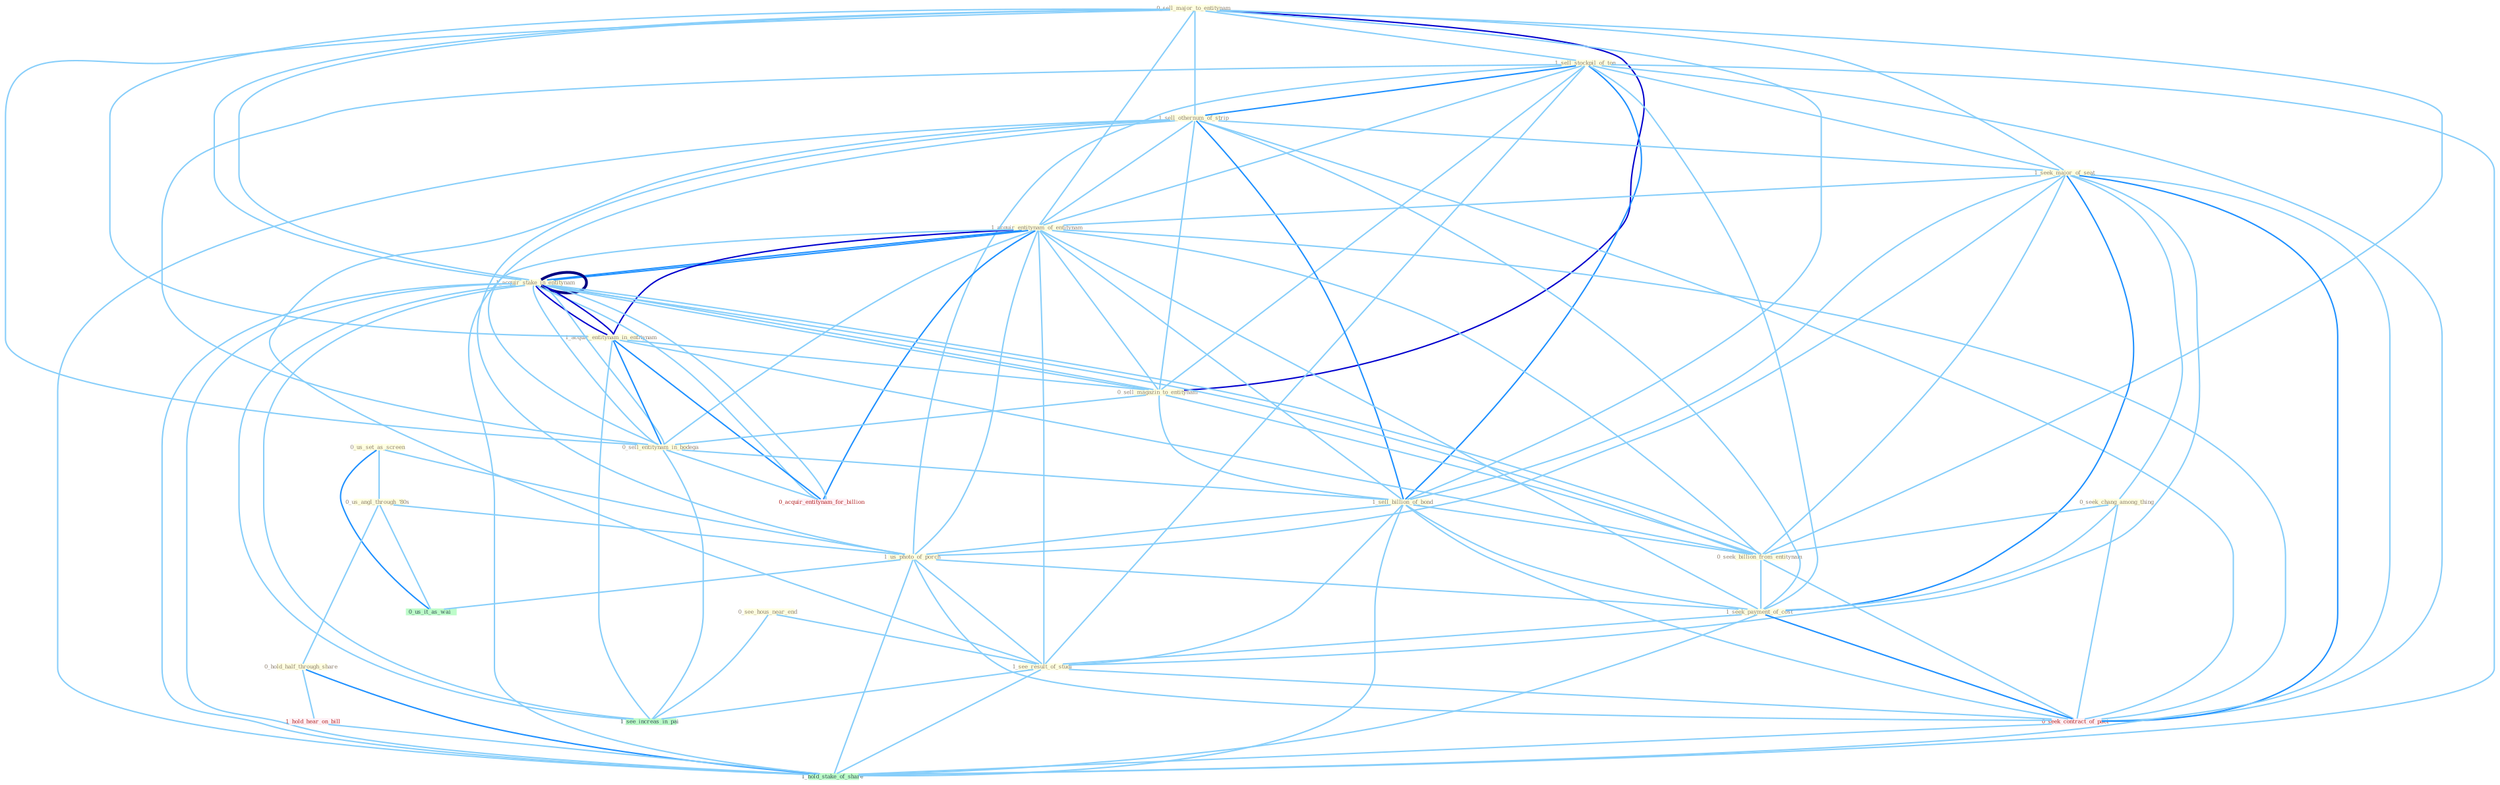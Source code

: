 Graph G{ 
    node
    [shape=polygon,style=filled,width=.5,height=.06,color="#BDFCC9",fixedsize=true,fontsize=4,
    fontcolor="#2f4f4f"];
    {node
    [color="#ffffe0", fontcolor="#8b7d6b"] "0_sell_major_to_entitynam " "1_sell_stockpil_of_ton " "1_sell_othernum_of_strip " "1_seek_major_of_seat " "1_acquir_entitynam_of_entitynam " "1_acquir_stake_in_entitynam " "0_seek_chang_among_thing " "1_acquir_entitynam_in_entitynam " "0_see_hous_near_end " "1_acquir_stake_in_entitynam " "0_us_set_as_screen " "0_sell_magazin_to_entitynam " "0_sell_entitynam_in_bodega " "0_us_angl_through_'80s " "1_sell_billion_of_bond " "0_seek_billion_from_entitynam " "1_us_photo_of_porch " "1_seek_payment_of_cost " "1_see_result_of_studi " "0_hold_half_through_share "}
{node [color="#fff0f5", fontcolor="#b22222"] "0_seek_contract_of_pact " "0_acquir_entitynam_for_billion " "1_hold_hear_on_bill "}
edge [color="#B0E2FF"];

	"0_sell_major_to_entitynam " -- "1_sell_stockpil_of_ton " [w="1", color="#87cefa" ];
	"0_sell_major_to_entitynam " -- "1_sell_othernum_of_strip " [w="1", color="#87cefa" ];
	"0_sell_major_to_entitynam " -- "1_seek_major_of_seat " [w="1", color="#87cefa" ];
	"0_sell_major_to_entitynam " -- "1_acquir_entitynam_of_entitynam " [w="1", color="#87cefa" ];
	"0_sell_major_to_entitynam " -- "1_acquir_stake_in_entitynam " [w="1", color="#87cefa" ];
	"0_sell_major_to_entitynam " -- "1_acquir_entitynam_in_entitynam " [w="1", color="#87cefa" ];
	"0_sell_major_to_entitynam " -- "1_acquir_stake_in_entitynam " [w="1", color="#87cefa" ];
	"0_sell_major_to_entitynam " -- "0_sell_magazin_to_entitynam " [w="3", color="#0000cd" , len=0.6];
	"0_sell_major_to_entitynam " -- "0_sell_entitynam_in_bodega " [w="1", color="#87cefa" ];
	"0_sell_major_to_entitynam " -- "1_sell_billion_of_bond " [w="1", color="#87cefa" ];
	"0_sell_major_to_entitynam " -- "0_seek_billion_from_entitynam " [w="1", color="#87cefa" ];
	"1_sell_stockpil_of_ton " -- "1_sell_othernum_of_strip " [w="2", color="#1e90ff" , len=0.8];
	"1_sell_stockpil_of_ton " -- "1_seek_major_of_seat " [w="1", color="#87cefa" ];
	"1_sell_stockpil_of_ton " -- "1_acquir_entitynam_of_entitynam " [w="1", color="#87cefa" ];
	"1_sell_stockpil_of_ton " -- "0_sell_magazin_to_entitynam " [w="1", color="#87cefa" ];
	"1_sell_stockpil_of_ton " -- "0_sell_entitynam_in_bodega " [w="1", color="#87cefa" ];
	"1_sell_stockpil_of_ton " -- "1_sell_billion_of_bond " [w="2", color="#1e90ff" , len=0.8];
	"1_sell_stockpil_of_ton " -- "1_us_photo_of_porch " [w="1", color="#87cefa" ];
	"1_sell_stockpil_of_ton " -- "1_seek_payment_of_cost " [w="1", color="#87cefa" ];
	"1_sell_stockpil_of_ton " -- "1_see_result_of_studi " [w="1", color="#87cefa" ];
	"1_sell_stockpil_of_ton " -- "0_seek_contract_of_pact " [w="1", color="#87cefa" ];
	"1_sell_stockpil_of_ton " -- "1_hold_stake_of_share " [w="1", color="#87cefa" ];
	"1_sell_othernum_of_strip " -- "1_seek_major_of_seat " [w="1", color="#87cefa" ];
	"1_sell_othernum_of_strip " -- "1_acquir_entitynam_of_entitynam " [w="1", color="#87cefa" ];
	"1_sell_othernum_of_strip " -- "0_sell_magazin_to_entitynam " [w="1", color="#87cefa" ];
	"1_sell_othernum_of_strip " -- "0_sell_entitynam_in_bodega " [w="1", color="#87cefa" ];
	"1_sell_othernum_of_strip " -- "1_sell_billion_of_bond " [w="2", color="#1e90ff" , len=0.8];
	"1_sell_othernum_of_strip " -- "1_us_photo_of_porch " [w="1", color="#87cefa" ];
	"1_sell_othernum_of_strip " -- "1_seek_payment_of_cost " [w="1", color="#87cefa" ];
	"1_sell_othernum_of_strip " -- "1_see_result_of_studi " [w="1", color="#87cefa" ];
	"1_sell_othernum_of_strip " -- "0_seek_contract_of_pact " [w="1", color="#87cefa" ];
	"1_sell_othernum_of_strip " -- "1_hold_stake_of_share " [w="1", color="#87cefa" ];
	"1_seek_major_of_seat " -- "1_acquir_entitynam_of_entitynam " [w="1", color="#87cefa" ];
	"1_seek_major_of_seat " -- "0_seek_chang_among_thing " [w="1", color="#87cefa" ];
	"1_seek_major_of_seat " -- "1_sell_billion_of_bond " [w="1", color="#87cefa" ];
	"1_seek_major_of_seat " -- "0_seek_billion_from_entitynam " [w="1", color="#87cefa" ];
	"1_seek_major_of_seat " -- "1_us_photo_of_porch " [w="1", color="#87cefa" ];
	"1_seek_major_of_seat " -- "1_seek_payment_of_cost " [w="2", color="#1e90ff" , len=0.8];
	"1_seek_major_of_seat " -- "1_see_result_of_studi " [w="1", color="#87cefa" ];
	"1_seek_major_of_seat " -- "0_seek_contract_of_pact " [w="2", color="#1e90ff" , len=0.8];
	"1_seek_major_of_seat " -- "1_hold_stake_of_share " [w="1", color="#87cefa" ];
	"1_acquir_entitynam_of_entitynam " -- "1_acquir_stake_in_entitynam " [w="2", color="#1e90ff" , len=0.8];
	"1_acquir_entitynam_of_entitynam " -- "1_acquir_entitynam_in_entitynam " [w="3", color="#0000cd" , len=0.6];
	"1_acquir_entitynam_of_entitynam " -- "1_acquir_stake_in_entitynam " [w="2", color="#1e90ff" , len=0.8];
	"1_acquir_entitynam_of_entitynam " -- "0_sell_magazin_to_entitynam " [w="1", color="#87cefa" ];
	"1_acquir_entitynam_of_entitynam " -- "0_sell_entitynam_in_bodega " [w="1", color="#87cefa" ];
	"1_acquir_entitynam_of_entitynam " -- "1_sell_billion_of_bond " [w="1", color="#87cefa" ];
	"1_acquir_entitynam_of_entitynam " -- "0_seek_billion_from_entitynam " [w="1", color="#87cefa" ];
	"1_acquir_entitynam_of_entitynam " -- "1_us_photo_of_porch " [w="1", color="#87cefa" ];
	"1_acquir_entitynam_of_entitynam " -- "1_seek_payment_of_cost " [w="1", color="#87cefa" ];
	"1_acquir_entitynam_of_entitynam " -- "1_see_result_of_studi " [w="1", color="#87cefa" ];
	"1_acquir_entitynam_of_entitynam " -- "0_seek_contract_of_pact " [w="1", color="#87cefa" ];
	"1_acquir_entitynam_of_entitynam " -- "0_acquir_entitynam_for_billion " [w="2", color="#1e90ff" , len=0.8];
	"1_acquir_entitynam_of_entitynam " -- "1_hold_stake_of_share " [w="1", color="#87cefa" ];
	"1_acquir_stake_in_entitynam " -- "1_acquir_entitynam_in_entitynam " [w="3", color="#0000cd" , len=0.6];
	"1_acquir_stake_in_entitynam " -- "1_acquir_stake_in_entitynam " [w="4", style=bold, color="#000080", len=0.4];
	"1_acquir_stake_in_entitynam " -- "0_sell_magazin_to_entitynam " [w="1", color="#87cefa" ];
	"1_acquir_stake_in_entitynam " -- "0_sell_entitynam_in_bodega " [w="1", color="#87cefa" ];
	"1_acquir_stake_in_entitynam " -- "0_seek_billion_from_entitynam " [w="1", color="#87cefa" ];
	"1_acquir_stake_in_entitynam " -- "0_acquir_entitynam_for_billion " [w="1", color="#87cefa" ];
	"1_acquir_stake_in_entitynam " -- "1_see_increas_in_pai " [w="1", color="#87cefa" ];
	"1_acquir_stake_in_entitynam " -- "1_hold_stake_of_share " [w="1", color="#87cefa" ];
	"0_seek_chang_among_thing " -- "0_seek_billion_from_entitynam " [w="1", color="#87cefa" ];
	"0_seek_chang_among_thing " -- "1_seek_payment_of_cost " [w="1", color="#87cefa" ];
	"0_seek_chang_among_thing " -- "0_seek_contract_of_pact " [w="1", color="#87cefa" ];
	"1_acquir_entitynam_in_entitynam " -- "1_acquir_stake_in_entitynam " [w="3", color="#0000cd" , len=0.6];
	"1_acquir_entitynam_in_entitynam " -- "0_sell_magazin_to_entitynam " [w="1", color="#87cefa" ];
	"1_acquir_entitynam_in_entitynam " -- "0_sell_entitynam_in_bodega " [w="2", color="#1e90ff" , len=0.8];
	"1_acquir_entitynam_in_entitynam " -- "0_seek_billion_from_entitynam " [w="1", color="#87cefa" ];
	"1_acquir_entitynam_in_entitynam " -- "0_acquir_entitynam_for_billion " [w="2", color="#1e90ff" , len=0.8];
	"1_acquir_entitynam_in_entitynam " -- "1_see_increas_in_pai " [w="1", color="#87cefa" ];
	"0_see_hous_near_end " -- "1_see_result_of_studi " [w="1", color="#87cefa" ];
	"0_see_hous_near_end " -- "1_see_increas_in_pai " [w="1", color="#87cefa" ];
	"1_acquir_stake_in_entitynam " -- "0_sell_magazin_to_entitynam " [w="1", color="#87cefa" ];
	"1_acquir_stake_in_entitynam " -- "0_sell_entitynam_in_bodega " [w="1", color="#87cefa" ];
	"1_acquir_stake_in_entitynam " -- "0_seek_billion_from_entitynam " [w="1", color="#87cefa" ];
	"1_acquir_stake_in_entitynam " -- "0_acquir_entitynam_for_billion " [w="1", color="#87cefa" ];
	"1_acquir_stake_in_entitynam " -- "1_see_increas_in_pai " [w="1", color="#87cefa" ];
	"1_acquir_stake_in_entitynam " -- "1_hold_stake_of_share " [w="1", color="#87cefa" ];
	"0_us_set_as_screen " -- "0_us_angl_through_'80s " [w="1", color="#87cefa" ];
	"0_us_set_as_screen " -- "1_us_photo_of_porch " [w="1", color="#87cefa" ];
	"0_us_set_as_screen " -- "0_us_it_as_wai " [w="2", color="#1e90ff" , len=0.8];
	"0_sell_magazin_to_entitynam " -- "0_sell_entitynam_in_bodega " [w="1", color="#87cefa" ];
	"0_sell_magazin_to_entitynam " -- "1_sell_billion_of_bond " [w="1", color="#87cefa" ];
	"0_sell_magazin_to_entitynam " -- "0_seek_billion_from_entitynam " [w="1", color="#87cefa" ];
	"0_sell_entitynam_in_bodega " -- "1_sell_billion_of_bond " [w="1", color="#87cefa" ];
	"0_sell_entitynam_in_bodega " -- "0_acquir_entitynam_for_billion " [w="1", color="#87cefa" ];
	"0_sell_entitynam_in_bodega " -- "1_see_increas_in_pai " [w="1", color="#87cefa" ];
	"0_us_angl_through_'80s " -- "1_us_photo_of_porch " [w="1", color="#87cefa" ];
	"0_us_angl_through_'80s " -- "0_hold_half_through_share " [w="1", color="#87cefa" ];
	"0_us_angl_through_'80s " -- "0_us_it_as_wai " [w="1", color="#87cefa" ];
	"1_sell_billion_of_bond " -- "0_seek_billion_from_entitynam " [w="1", color="#87cefa" ];
	"1_sell_billion_of_bond " -- "1_us_photo_of_porch " [w="1", color="#87cefa" ];
	"1_sell_billion_of_bond " -- "1_seek_payment_of_cost " [w="1", color="#87cefa" ];
	"1_sell_billion_of_bond " -- "1_see_result_of_studi " [w="1", color="#87cefa" ];
	"1_sell_billion_of_bond " -- "0_seek_contract_of_pact " [w="1", color="#87cefa" ];
	"1_sell_billion_of_bond " -- "1_hold_stake_of_share " [w="1", color="#87cefa" ];
	"0_seek_billion_from_entitynam " -- "1_seek_payment_of_cost " [w="1", color="#87cefa" ];
	"0_seek_billion_from_entitynam " -- "0_seek_contract_of_pact " [w="1", color="#87cefa" ];
	"1_us_photo_of_porch " -- "1_seek_payment_of_cost " [w="1", color="#87cefa" ];
	"1_us_photo_of_porch " -- "1_see_result_of_studi " [w="1", color="#87cefa" ];
	"1_us_photo_of_porch " -- "0_seek_contract_of_pact " [w="1", color="#87cefa" ];
	"1_us_photo_of_porch " -- "0_us_it_as_wai " [w="1", color="#87cefa" ];
	"1_us_photo_of_porch " -- "1_hold_stake_of_share " [w="1", color="#87cefa" ];
	"1_seek_payment_of_cost " -- "1_see_result_of_studi " [w="1", color="#87cefa" ];
	"1_seek_payment_of_cost " -- "0_seek_contract_of_pact " [w="2", color="#1e90ff" , len=0.8];
	"1_seek_payment_of_cost " -- "1_hold_stake_of_share " [w="1", color="#87cefa" ];
	"1_see_result_of_studi " -- "0_seek_contract_of_pact " [w="1", color="#87cefa" ];
	"1_see_result_of_studi " -- "1_see_increas_in_pai " [w="1", color="#87cefa" ];
	"1_see_result_of_studi " -- "1_hold_stake_of_share " [w="1", color="#87cefa" ];
	"0_hold_half_through_share " -- "1_hold_hear_on_bill " [w="1", color="#87cefa" ];
	"0_hold_half_through_share " -- "1_hold_stake_of_share " [w="2", color="#1e90ff" , len=0.8];
	"0_seek_contract_of_pact " -- "1_hold_stake_of_share " [w="1", color="#87cefa" ];
	"1_hold_hear_on_bill " -- "1_hold_stake_of_share " [w="1", color="#87cefa" ];
}